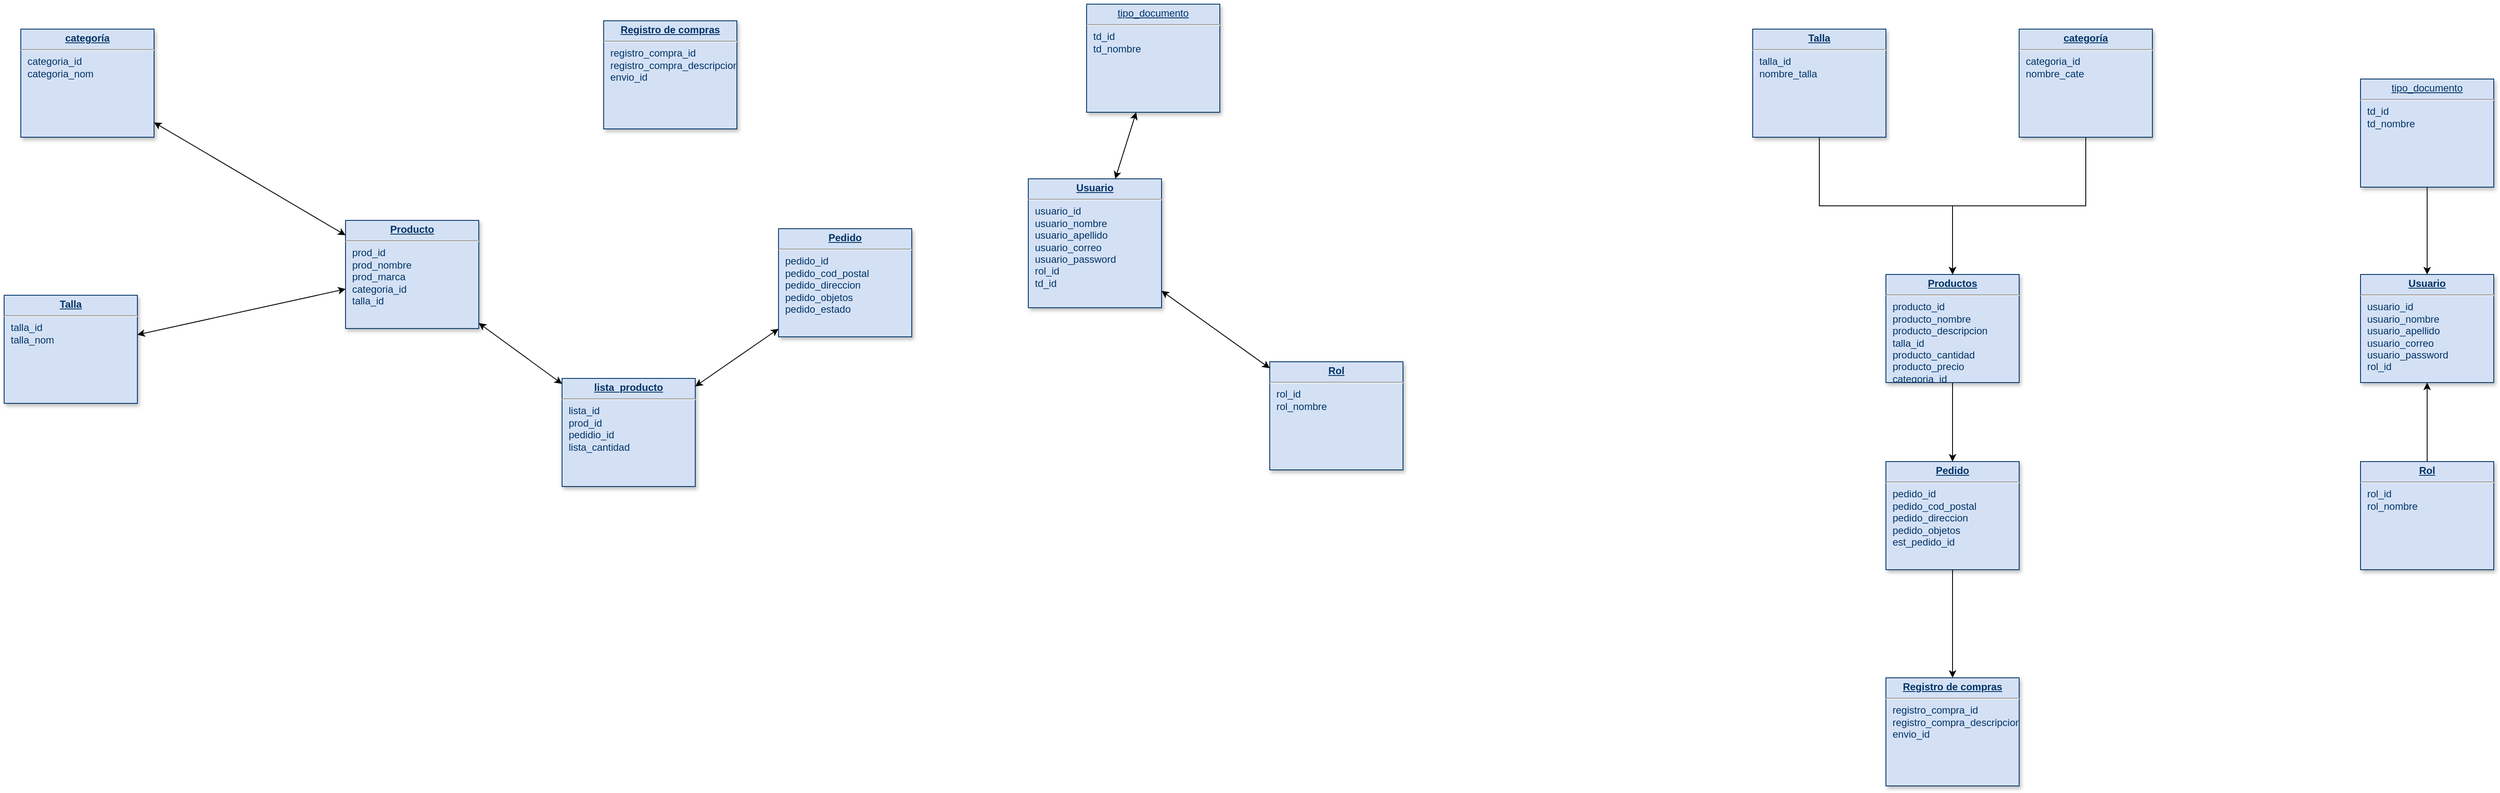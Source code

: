 <mxfile version="26.0.16">
  <diagram name="Page-1" id="efa7a0a1-bf9b-a30e-e6df-94a7791c09e9">
    <mxGraphModel dx="2955" dy="706" grid="1" gridSize="10" guides="1" tooltips="1" connect="1" arrows="1" fold="1" page="1" pageScale="1" pageWidth="826" pageHeight="1169" background="none" math="0" shadow="0">
      <root>
        <mxCell id="0" />
        <mxCell id="1" parent="0" />
        <mxCell id="30" value="&lt;p style=&quot;margin: 0px; margin-top: 4px; text-align: center; text-decoration: underline;&quot;&gt;&lt;b&gt;Usuario&lt;/b&gt;&lt;/p&gt;&lt;hr&gt;&lt;p style=&quot;margin: 0px; margin-left: 8px;&quot;&gt;&lt;span style=&quot;background-color: transparent; color: light-dark(rgb(0, 51, 102), rgb(161, 205, 249));&quot;&gt;usuario_i&lt;/span&gt;d&lt;/p&gt;&lt;p style=&quot;margin: 0px; margin-left: 8px;&quot;&gt;&lt;span style=&quot;background-color: transparent; color: light-dark(rgb(0, 51, 102), rgb(161, 205, 249));&quot;&gt;usuario_&lt;/span&gt;nombre&lt;/p&gt;&lt;p style=&quot;margin: 0px; margin-left: 8px;&quot;&gt;&lt;span style=&quot;background-color: transparent; color: light-dark(rgb(0, 51, 102), rgb(161, 205, 249));&quot;&gt;usuario_&lt;/span&gt;apellido&lt;/p&gt;&lt;p style=&quot;margin: 0px; margin-left: 8px;&quot;&gt;&lt;span style=&quot;background-color: transparent; color: light-dark(rgb(0, 51, 102), rgb(161, 205, 249));&quot;&gt;usuario_&lt;/span&gt;correo&lt;/p&gt;&lt;p style=&quot;margin: 0px; margin-left: 8px;&quot;&gt;&lt;span style=&quot;background-color: transparent; color: light-dark(rgb(0, 51, 102), rgb(161, 205, 249));&quot;&gt;usuario_&lt;/span&gt;password&lt;/p&gt;&lt;p style=&quot;margin: 0px; margin-left: 8px;&quot;&gt;rol_id&lt;/p&gt;&lt;p style=&quot;margin: 0px; margin-left: 8px;&quot;&gt;&lt;br&gt;&lt;/p&gt;" style="verticalAlign=top;align=left;overflow=fill;fontSize=12;fontFamily=Helvetica;html=1;strokeColor=#003366;shadow=1;fillColor=#D4E1F5;fontColor=#003366" parent="1" vertex="1">
          <mxGeometry x="1420.0" y="455.0" width="160" height="130" as="geometry" />
        </mxCell>
        <mxCell id="uSa_FCZSlBY_ABF-aWsB-117" style="edgeStyle=orthogonalEdgeStyle;rounded=0;orthogonalLoop=1;jettySize=auto;html=1;" parent="1" source="9WCogZc0M8DjAyPRIqgl-116" target="30" edge="1">
          <mxGeometry relative="1" as="geometry" />
        </mxCell>
        <mxCell id="9WCogZc0M8DjAyPRIqgl-116" value="&lt;p style=&quot;margin: 0px; margin-top: 4px; text-align: center; text-decoration: underline;&quot;&gt;&lt;b&gt;Rol&lt;/b&gt;&lt;/p&gt;&lt;hr&gt;&lt;p style=&quot;margin: 0px; margin-left: 8px;&quot;&gt;rol_id&lt;/p&gt;&lt;p style=&quot;margin: 0px; margin-left: 8px;&quot;&gt;rol_nombre&lt;/p&gt;" style="verticalAlign=top;align=left;overflow=fill;fontSize=12;fontFamily=Helvetica;html=1;strokeColor=#003366;shadow=1;fillColor=#D4E1F5;fontColor=#003366" parent="1" vertex="1">
          <mxGeometry x="1420.0" y="680.0" width="160" height="130" as="geometry" />
        </mxCell>
        <mxCell id="uSa_FCZSlBY_ABF-aWsB-115" style="edgeStyle=orthogonalEdgeStyle;rounded=0;orthogonalLoop=1;jettySize=auto;html=1;entryX=0.5;entryY=0;entryDx=0;entryDy=0;" parent="1" source="9WCogZc0M8DjAyPRIqgl-117" target="uSa_FCZSlBY_ABF-aWsB-112" edge="1">
          <mxGeometry relative="1" as="geometry" />
        </mxCell>
        <mxCell id="9WCogZc0M8DjAyPRIqgl-117" value="&lt;p style=&quot;margin: 0px; margin-top: 4px; text-align: center; text-decoration: underline;&quot;&gt;&lt;b&gt;Productos&lt;/b&gt;&lt;/p&gt;&lt;hr&gt;&lt;p style=&quot;margin: 0px; margin-left: 8px;&quot;&gt;producto_id&lt;/p&gt;&lt;p style=&quot;margin: 0px; margin-left: 8px;&quot;&gt;&lt;span style=&quot;background-color: transparent; color: light-dark(rgb(0, 51, 102), rgb(161, 205, 249));&quot;&gt;producto&lt;/span&gt;_nombre&lt;/p&gt;&lt;p style=&quot;margin: 0px; margin-left: 8px;&quot;&gt;&lt;span style=&quot;background-color: transparent; color: light-dark(rgb(0, 51, 102), rgb(161, 205, 249));&quot;&gt;producto&lt;/span&gt;_descripcion&lt;/p&gt;&lt;p style=&quot;margin: 0px; margin-left: 8px;&quot;&gt;talla_id&lt;/p&gt;&lt;p style=&quot;margin: 0px; margin-left: 8px;&quot;&gt;&lt;span style=&quot;background-color: transparent; color: light-dark(rgb(0, 51, 102), rgb(161, 205, 249));&quot;&gt;producto&lt;/span&gt;_cantidad&lt;/p&gt;&lt;p style=&quot;margin: 0px; margin-left: 8px;&quot;&gt;&lt;span style=&quot;background-color: transparent; color: light-dark(rgb(0, 51, 102), rgb(161, 205, 249));&quot;&gt;producto&lt;/span&gt;_precio&lt;/p&gt;&lt;p style=&quot;margin: 0px; margin-left: 8px;&quot;&gt;categoria_id&lt;/p&gt;&lt;p style=&quot;margin: 0px; margin-left: 8px;&quot;&gt;&lt;br&gt;&lt;/p&gt;&lt;p style=&quot;margin: 0px; margin-left: 8px;&quot;&gt;&lt;br&gt;&lt;/p&gt;" style="verticalAlign=top;align=left;overflow=fill;fontSize=12;fontFamily=Helvetica;html=1;strokeColor=#003366;shadow=1;fillColor=#D4E1F5;fontColor=#003366" parent="1" vertex="1">
          <mxGeometry x="850.0" y="455.0" width="160" height="130" as="geometry" />
        </mxCell>
        <mxCell id="uSa_FCZSlBY_ABF-aWsB-116" style="edgeStyle=orthogonalEdgeStyle;rounded=0;orthogonalLoop=1;jettySize=auto;html=1;" parent="1" source="9WCogZc0M8DjAyPRIqgl-118" target="30" edge="1">
          <mxGeometry relative="1" as="geometry" />
        </mxCell>
        <mxCell id="9WCogZc0M8DjAyPRIqgl-118" value="&lt;p style=&quot;margin: 0px; margin-top: 4px; text-align: center; text-decoration: underline;&quot;&gt;tipo_documento&lt;/p&gt;&lt;hr&gt;&lt;p style=&quot;margin: 0px; margin-left: 8px;&quot;&gt;td_id&lt;/p&gt;&lt;p style=&quot;margin: 0px; margin-left: 8px;&quot;&gt;td_nombre&lt;/p&gt;" style="verticalAlign=top;align=left;overflow=fill;fontSize=12;fontFamily=Helvetica;html=1;strokeColor=#003366;shadow=1;fillColor=#D4E1F5;fontColor=#003366" parent="1" vertex="1">
          <mxGeometry x="1420.0" y="220.0" width="160" height="130" as="geometry" />
        </mxCell>
        <mxCell id="uSa_FCZSlBY_ABF-aWsB-114" style="edgeStyle=orthogonalEdgeStyle;rounded=0;orthogonalLoop=1;jettySize=auto;html=1;entryX=0.5;entryY=0;entryDx=0;entryDy=0;" parent="1" source="uSa_FCZSlBY_ABF-aWsB-112" target="uSa_FCZSlBY_ABF-aWsB-113" edge="1">
          <mxGeometry relative="1" as="geometry" />
        </mxCell>
        <mxCell id="uSa_FCZSlBY_ABF-aWsB-112" value="&lt;p style=&quot;margin: 0px; margin-top: 4px; text-align: center; text-decoration: underline;&quot;&gt;&lt;b&gt;Pedido&lt;/b&gt;&lt;/p&gt;&lt;hr&gt;&lt;p style=&quot;margin: 0px; margin-left: 8px;&quot;&gt;pedido_id&lt;/p&gt;&lt;p style=&quot;margin: 0px; margin-left: 8px;&quot;&gt;pedido_cod_postal&lt;/p&gt;&lt;p style=&quot;margin: 0px; margin-left: 8px;&quot;&gt;pedido_direccion&lt;/p&gt;&lt;p style=&quot;margin: 0px; margin-left: 8px;&quot;&gt;pedido_objetos&lt;/p&gt;&lt;p style=&quot;margin: 0px; margin-left: 8px;&quot;&gt;est_pedido_id&lt;/p&gt;" style="verticalAlign=top;align=left;overflow=fill;fontSize=12;fontFamily=Helvetica;html=1;strokeColor=#003366;shadow=1;fillColor=#D4E1F5;fontColor=#003366" parent="1" vertex="1">
          <mxGeometry x="850.0" y="680.0" width="160" height="130" as="geometry" />
        </mxCell>
        <mxCell id="uSa_FCZSlBY_ABF-aWsB-113" value="&lt;p style=&quot;margin: 0px; margin-top: 4px; text-align: center; text-decoration: underline;&quot;&gt;&lt;b&gt;Registro de compras&lt;/b&gt;&lt;/p&gt;&lt;hr&gt;&lt;p style=&quot;margin: 0px; margin-left: 8px;&quot;&gt;registro_compra_id&lt;/p&gt;&lt;p style=&quot;margin: 0px; margin-left: 8px;&quot;&gt;&lt;span style=&quot;background-color: transparent; color: light-dark(rgb(0, 51, 102), rgb(161, 205, 249));&quot;&gt;registro_compra&lt;/span&gt;_descripcion&lt;/p&gt;&lt;p style=&quot;margin: 0px; margin-left: 8px;&quot;&gt;envio_id&lt;/p&gt;&lt;p style=&quot;margin: 0px; margin-left: 8px;&quot;&gt;&lt;br&gt;&lt;/p&gt;&lt;p style=&quot;margin: 0px; margin-left: 8px;&quot;&gt;&lt;br&gt;&lt;/p&gt;" style="verticalAlign=top;align=left;overflow=fill;fontSize=12;fontFamily=Helvetica;html=1;strokeColor=#003366;shadow=1;fillColor=#D4E1F5;fontColor=#003366" parent="1" vertex="1">
          <mxGeometry x="850.0" y="940.0" width="160" height="130" as="geometry" />
        </mxCell>
        <mxCell id="s7iCYQKiIOoiC4RTStDY-115" style="edgeStyle=orthogonalEdgeStyle;rounded=0;orthogonalLoop=1;jettySize=auto;html=1;" parent="1" source="s7iCYQKiIOoiC4RTStDY-112" target="9WCogZc0M8DjAyPRIqgl-117" edge="1">
          <mxGeometry relative="1" as="geometry" />
        </mxCell>
        <mxCell id="s7iCYQKiIOoiC4RTStDY-112" value="&lt;p style=&quot;margin: 0px; margin-top: 4px; text-align: center; text-decoration: underline;&quot;&gt;&lt;b&gt;categoría&lt;/b&gt;&lt;/p&gt;&lt;hr&gt;&lt;p style=&quot;margin: 0px; margin-left: 8px;&quot;&gt;categoria_id&lt;/p&gt;&lt;p style=&quot;margin: 0px; margin-left: 8px;&quot;&gt;nombre_cate&lt;/p&gt;" style="verticalAlign=top;align=left;overflow=fill;fontSize=12;fontFamily=Helvetica;html=1;strokeColor=#003366;shadow=1;fillColor=#D4E1F5;fontColor=#003366" parent="1" vertex="1">
          <mxGeometry x="1010.0" y="160.0" width="160" height="130" as="geometry" />
        </mxCell>
        <mxCell id="s7iCYQKiIOoiC4RTStDY-114" style="edgeStyle=orthogonalEdgeStyle;rounded=0;orthogonalLoop=1;jettySize=auto;html=1;" parent="1" source="s7iCYQKiIOoiC4RTStDY-113" target="9WCogZc0M8DjAyPRIqgl-117" edge="1">
          <mxGeometry relative="1" as="geometry" />
        </mxCell>
        <mxCell id="s7iCYQKiIOoiC4RTStDY-113" value="&lt;p style=&quot;margin: 0px; margin-top: 4px; text-align: center; text-decoration: underline;&quot;&gt;&lt;b&gt;Talla&lt;/b&gt;&lt;/p&gt;&lt;hr&gt;&lt;p style=&quot;margin: 0px; margin-left: 8px;&quot;&gt;talla_id&lt;/p&gt;&lt;p style=&quot;margin: 0px; margin-left: 8px;&quot;&gt;nombre_talla&lt;/p&gt;" style="verticalAlign=top;align=left;overflow=fill;fontSize=12;fontFamily=Helvetica;html=1;strokeColor=#003366;shadow=1;fillColor=#D4E1F5;fontColor=#003366" parent="1" vertex="1">
          <mxGeometry x="690.0" y="160.0" width="160" height="130" as="geometry" />
        </mxCell>
        <mxCell id="ykSJxBJexptD3yrWVV40-30" value="&lt;p style=&quot;margin: 0px; margin-top: 4px; text-align: center; text-decoration: underline;&quot;&gt;&lt;b&gt;Producto&lt;/b&gt;&lt;/p&gt;&lt;hr&gt;&lt;p style=&quot;margin: 0px; margin-left: 8px;&quot;&gt;prod_id&lt;/p&gt;&lt;p style=&quot;margin: 0px; margin-left: 8px;&quot;&gt;prod_nombre&lt;/p&gt;&lt;p style=&quot;margin: 0px; margin-left: 8px;&quot;&gt;prod_marca&lt;/p&gt;&lt;p style=&quot;margin: 0px; margin-left: 8px;&quot;&gt;categoria_id&lt;/p&gt;&lt;p style=&quot;margin: 0px; margin-left: 8px;&quot;&gt;talla_id&lt;/p&gt;" style="verticalAlign=top;align=left;overflow=fill;fontSize=12;fontFamily=Helvetica;html=1;strokeColor=#003366;shadow=1;fillColor=#D4E1F5;fontColor=#003366" vertex="1" parent="1">
          <mxGeometry x="-1000.0" y="390.0" width="160" height="130" as="geometry" />
        </mxCell>
        <mxCell id="ykSJxBJexptD3yrWVV40-32" value="&lt;p style=&quot;margin: 0px; margin-top: 4px; text-align: center; text-decoration: underline;&quot;&gt;&lt;b&gt;Pedido&lt;/b&gt;&lt;/p&gt;&lt;hr&gt;&lt;p style=&quot;margin: 0px; margin-left: 8px;&quot;&gt;pedido_id&lt;/p&gt;&lt;p style=&quot;margin: 0px; margin-left: 8px;&quot;&gt;pedido_cod_postal&lt;/p&gt;&lt;p style=&quot;margin: 0px; margin-left: 8px;&quot;&gt;pedido_direccion&lt;/p&gt;&lt;p style=&quot;margin: 0px; margin-left: 8px;&quot;&gt;pedido_objetos&lt;/p&gt;&lt;p style=&quot;margin: 0px; margin-left: 8px;&quot;&gt;pedido_estado&lt;/p&gt;" style="verticalAlign=top;align=left;overflow=fill;fontSize=12;fontFamily=Helvetica;html=1;strokeColor=#003366;shadow=1;fillColor=#D4E1F5;fontColor=#003366" vertex="1" parent="1">
          <mxGeometry x="-480.0" y="400.0" width="160" height="130" as="geometry" />
        </mxCell>
        <mxCell id="ykSJxBJexptD3yrWVV40-33" value="&lt;p style=&quot;margin: 0px; margin-top: 4px; text-align: center; text-decoration: underline;&quot;&gt;&lt;b&gt;Registro de compras&lt;/b&gt;&lt;/p&gt;&lt;hr&gt;&lt;p style=&quot;margin: 0px; margin-left: 8px;&quot;&gt;registro_compra_id&lt;/p&gt;&lt;p style=&quot;margin: 0px; margin-left: 8px;&quot;&gt;&lt;span style=&quot;background-color: transparent; color: light-dark(rgb(0, 51, 102), rgb(161, 205, 249));&quot;&gt;registro_compra&lt;/span&gt;_descripcion&lt;/p&gt;&lt;p style=&quot;margin: 0px; margin-left: 8px;&quot;&gt;envio_id&lt;/p&gt;&lt;p style=&quot;margin: 0px; margin-left: 8px;&quot;&gt;&lt;br&gt;&lt;/p&gt;&lt;p style=&quot;margin: 0px; margin-left: 8px;&quot;&gt;&lt;br&gt;&lt;/p&gt;" style="verticalAlign=top;align=left;overflow=fill;fontSize=12;fontFamily=Helvetica;html=1;strokeColor=#003366;shadow=1;fillColor=#D4E1F5;fontColor=#003366" vertex="1" parent="1">
          <mxGeometry x="-690.0" y="150.0" width="160" height="130" as="geometry" />
        </mxCell>
        <mxCell id="ykSJxBJexptD3yrWVV40-34" value="&lt;p style=&quot;margin: 0px; margin-top: 4px; text-align: center; text-decoration: underline;&quot;&gt;&lt;b&gt;lista_producto&lt;/b&gt;&lt;/p&gt;&lt;hr&gt;&lt;p style=&quot;margin: 0px; margin-left: 8px;&quot;&gt;lista_id&lt;/p&gt;&lt;p style=&quot;margin: 0px; margin-left: 8px;&quot;&gt;prod_id&lt;/p&gt;&lt;p style=&quot;margin: 0px; margin-left: 8px;&quot;&gt;pedidio_id&lt;/p&gt;&lt;p style=&quot;margin: 0px; margin-left: 8px;&quot;&gt;lista_cantidad&lt;/p&gt;" style="verticalAlign=top;align=left;overflow=fill;fontSize=12;fontFamily=Helvetica;html=1;strokeColor=#003366;shadow=1;fillColor=#D4E1F5;fontColor=#003366" vertex="1" parent="1">
          <mxGeometry x="-740.0" y="580.0" width="160" height="130" as="geometry" />
        </mxCell>
        <mxCell id="ykSJxBJexptD3yrWVV40-36" value="&lt;p style=&quot;margin: 0px; margin-top: 4px; text-align: center; text-decoration: underline;&quot;&gt;&lt;b&gt;Usuario&lt;/b&gt;&lt;/p&gt;&lt;hr&gt;&lt;p style=&quot;margin: 0px; margin-left: 8px;&quot;&gt;&lt;span style=&quot;background-color: transparent; color: light-dark(rgb(0, 51, 102), rgb(161, 205, 249));&quot;&gt;usuario_i&lt;/span&gt;d&lt;/p&gt;&lt;p style=&quot;margin: 0px; margin-left: 8px;&quot;&gt;&lt;span style=&quot;background-color: transparent; color: light-dark(rgb(0, 51, 102), rgb(161, 205, 249));&quot;&gt;usuario_&lt;/span&gt;nombre&lt;/p&gt;&lt;p style=&quot;margin: 0px; margin-left: 8px;&quot;&gt;&lt;span style=&quot;background-color: transparent; color: light-dark(rgb(0, 51, 102), rgb(161, 205, 249));&quot;&gt;usuario_&lt;/span&gt;apellido&lt;/p&gt;&lt;p style=&quot;margin: 0px; margin-left: 8px;&quot;&gt;&lt;span style=&quot;background-color: transparent; color: light-dark(rgb(0, 51, 102), rgb(161, 205, 249));&quot;&gt;usuario_&lt;/span&gt;correo&lt;/p&gt;&lt;p style=&quot;margin: 0px; margin-left: 8px;&quot;&gt;&lt;span style=&quot;background-color: transparent; color: light-dark(rgb(0, 51, 102), rgb(161, 205, 249));&quot;&gt;usuario_&lt;/span&gt;password&lt;/p&gt;&lt;p style=&quot;margin: 0px; margin-left: 8px;&quot;&gt;rol_id&lt;/p&gt;&lt;p style=&quot;margin: 0px; margin-left: 8px;&quot;&gt;td_id&lt;/p&gt;&lt;p style=&quot;margin: 0px; margin-left: 8px;&quot;&gt;&lt;br&gt;&lt;/p&gt;" style="verticalAlign=top;align=left;overflow=fill;fontSize=12;fontFamily=Helvetica;html=1;strokeColor=#003366;shadow=1;fillColor=#D4E1F5;fontColor=#003366" vertex="1" parent="1">
          <mxGeometry x="-180" y="340" width="160" height="155" as="geometry" />
        </mxCell>
        <mxCell id="ykSJxBJexptD3yrWVV40-38" value="&lt;p style=&quot;margin: 0px; margin-top: 4px; text-align: center; text-decoration: underline;&quot;&gt;&lt;b&gt;Rol&lt;/b&gt;&lt;/p&gt;&lt;hr&gt;&lt;p style=&quot;margin: 0px; margin-left: 8px;&quot;&gt;rol_id&lt;/p&gt;&lt;p style=&quot;margin: 0px; margin-left: 8px;&quot;&gt;rol_nombre&lt;/p&gt;" style="verticalAlign=top;align=left;overflow=fill;fontSize=12;fontFamily=Helvetica;html=1;strokeColor=#003366;shadow=1;fillColor=#D4E1F5;fontColor=#003366" vertex="1" parent="1">
          <mxGeometry x="110.0" y="560" width="160" height="130" as="geometry" />
        </mxCell>
        <mxCell id="ykSJxBJexptD3yrWVV40-40" value="&lt;p style=&quot;margin: 0px; margin-top: 4px; text-align: center; text-decoration: underline;&quot;&gt;tipo_documento&lt;/p&gt;&lt;hr&gt;&lt;p style=&quot;margin: 0px; margin-left: 8px;&quot;&gt;td_id&lt;/p&gt;&lt;p style=&quot;margin: 0px; margin-left: 8px;&quot;&gt;td_nombre&lt;/p&gt;" style="verticalAlign=top;align=left;overflow=fill;fontSize=12;fontFamily=Helvetica;html=1;strokeColor=#003366;shadow=1;fillColor=#D4E1F5;fontColor=#003366" vertex="1" parent="1">
          <mxGeometry x="-110.0" y="130.0" width="160" height="130" as="geometry" />
        </mxCell>
        <mxCell id="ykSJxBJexptD3yrWVV40-41" value="&lt;p style=&quot;margin: 0px; margin-top: 4px; text-align: center; text-decoration: underline;&quot;&gt;&lt;b&gt;categoría&lt;/b&gt;&lt;/p&gt;&lt;hr&gt;&lt;p style=&quot;margin: 0px; margin-left: 8px;&quot;&gt;categoria_id&lt;/p&gt;&lt;p style=&quot;margin: 0px; margin-left: 8px;&quot;&gt;categoria_nom&lt;/p&gt;" style="verticalAlign=top;align=left;overflow=fill;fontSize=12;fontFamily=Helvetica;html=1;strokeColor=#003366;shadow=1;fillColor=#D4E1F5;fontColor=#003366" vertex="1" parent="1">
          <mxGeometry x="-1390.0" y="160.0" width="160" height="130" as="geometry" />
        </mxCell>
        <mxCell id="ykSJxBJexptD3yrWVV40-42" value="&lt;p style=&quot;margin: 0px; margin-top: 4px; text-align: center; text-decoration: underline;&quot;&gt;&lt;b&gt;Talla&lt;/b&gt;&lt;/p&gt;&lt;hr&gt;&lt;p style=&quot;margin: 0px; margin-left: 8px;&quot;&gt;talla_id&lt;/p&gt;&lt;p style=&quot;margin: 0px; margin-left: 8px;&quot;&gt;talla_nom&lt;/p&gt;" style="verticalAlign=top;align=left;overflow=fill;fontSize=12;fontFamily=Helvetica;html=1;strokeColor=#003366;shadow=1;fillColor=#D4E1F5;fontColor=#003366" vertex="1" parent="1">
          <mxGeometry x="-1410.0" y="480.0" width="160" height="130" as="geometry" />
        </mxCell>
        <mxCell id="ykSJxBJexptD3yrWVV40-44" value="" style="endArrow=classic;startArrow=classic;html=1;rounded=0;" edge="1" parent="1" source="ykSJxBJexptD3yrWVV40-41" target="ykSJxBJexptD3yrWVV40-30">
          <mxGeometry width="50" height="50" relative="1" as="geometry">
            <mxPoint x="-1110" y="540" as="sourcePoint" />
            <mxPoint x="-1060" y="490" as="targetPoint" />
          </mxGeometry>
        </mxCell>
        <mxCell id="ykSJxBJexptD3yrWVV40-45" value="" style="endArrow=classic;startArrow=classic;html=1;rounded=0;" edge="1" parent="1" source="ykSJxBJexptD3yrWVV40-30" target="ykSJxBJexptD3yrWVV40-42">
          <mxGeometry width="50" height="50" relative="1" as="geometry">
            <mxPoint x="-1210" y="305" as="sourcePoint" />
            <mxPoint x="-990" y="433" as="targetPoint" />
          </mxGeometry>
        </mxCell>
        <mxCell id="ykSJxBJexptD3yrWVV40-46" value="" style="endArrow=classic;startArrow=classic;html=1;rounded=0;" edge="1" parent="1" source="ykSJxBJexptD3yrWVV40-30" target="ykSJxBJexptD3yrWVV40-34">
          <mxGeometry width="50" height="50" relative="1" as="geometry">
            <mxPoint x="-1300" y="285" as="sourcePoint" />
            <mxPoint x="-990" y="433" as="targetPoint" />
          </mxGeometry>
        </mxCell>
        <mxCell id="ykSJxBJexptD3yrWVV40-47" value="" style="endArrow=classic;startArrow=classic;html=1;rounded=0;" edge="1" parent="1" source="ykSJxBJexptD3yrWVV40-34" target="ykSJxBJexptD3yrWVV40-32">
          <mxGeometry width="50" height="50" relative="1" as="geometry">
            <mxPoint x="-1290" y="295" as="sourcePoint" />
            <mxPoint x="-980" y="443" as="targetPoint" />
          </mxGeometry>
        </mxCell>
        <mxCell id="ykSJxBJexptD3yrWVV40-48" value="" style="endArrow=classic;startArrow=classic;html=1;rounded=0;" edge="1" parent="1" source="ykSJxBJexptD3yrWVV40-36" target="ykSJxBJexptD3yrWVV40-40">
          <mxGeometry width="50" height="50" relative="1" as="geometry">
            <mxPoint x="-570" y="600" as="sourcePoint" />
            <mxPoint x="-470" y="530" as="targetPoint" />
          </mxGeometry>
        </mxCell>
        <mxCell id="ykSJxBJexptD3yrWVV40-49" value="" style="endArrow=classic;startArrow=classic;html=1;rounded=0;" edge="1" parent="1" source="ykSJxBJexptD3yrWVV40-36" target="ykSJxBJexptD3yrWVV40-38">
          <mxGeometry width="50" height="50" relative="1" as="geometry">
            <mxPoint x="107" y="360" as="sourcePoint" />
            <mxPoint x="33" y="270" as="targetPoint" />
          </mxGeometry>
        </mxCell>
      </root>
    </mxGraphModel>
  </diagram>
</mxfile>
